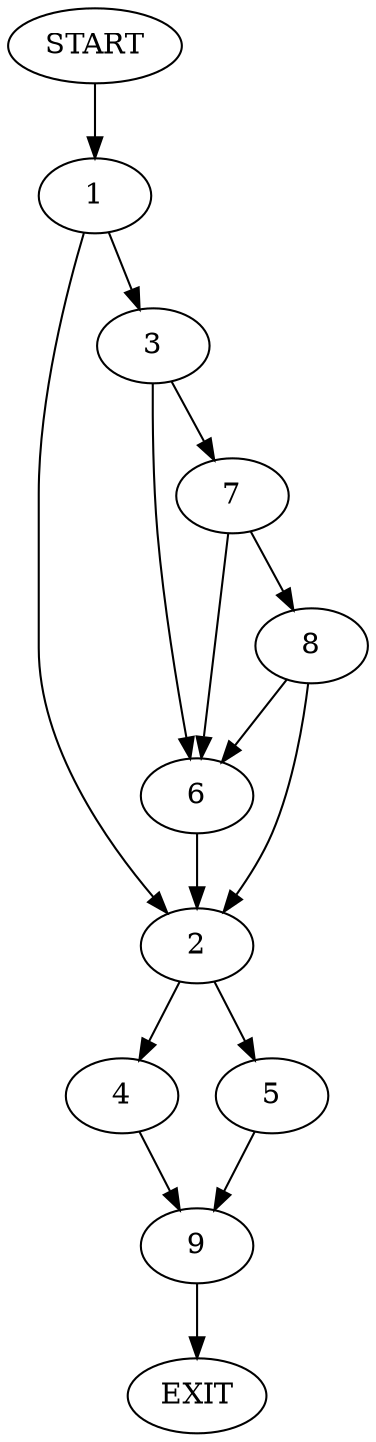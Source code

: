 digraph {
0 [label="START"]
10 [label="EXIT"]
0 -> 1
1 -> 2
1 -> 3
2 -> 4
2 -> 5
3 -> 6
3 -> 7
7 -> 6
7 -> 8
6 -> 2
8 -> 2
8 -> 6
4 -> 9
5 -> 9
9 -> 10
}
